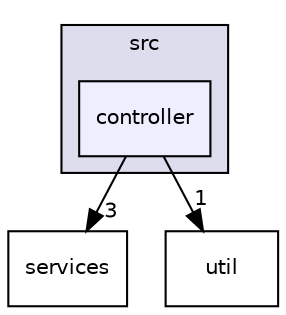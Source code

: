 digraph "rest-server/src/controller" {
  compound=true
  node [ fontsize="10", fontname="Helvetica"];
  edge [ labelfontsize="10", labelfontname="Helvetica"];
  subgraph clusterdir_33f089569be8def10cd5f057d74ff592 {
    graph [ bgcolor="#ddddee", pencolor="black", label="src" fontname="Helvetica", fontsize="10", URL="dir_33f089569be8def10cd5f057d74ff592.html"]
  dir_444e6c0f25430e7a3ce45fcdb9fb749e [shape=box, label="controller", style="filled", fillcolor="#eeeeff", pencolor="black", URL="dir_444e6c0f25430e7a3ce45fcdb9fb749e.html"];
  }
  dir_437cb73d22b85714158363a731fa7dd5 [shape=box label="services" URL="dir_437cb73d22b85714158363a731fa7dd5.html"];
  dir_0e47ea8993126b27d06368614464a189 [shape=box label="util" URL="dir_0e47ea8993126b27d06368614464a189.html"];
  dir_444e6c0f25430e7a3ce45fcdb9fb749e->dir_437cb73d22b85714158363a731fa7dd5 [headlabel="3", labeldistance=1.5 headhref="dir_000002_000005.html"];
  dir_444e6c0f25430e7a3ce45fcdb9fb749e->dir_0e47ea8993126b27d06368614464a189 [headlabel="1", labeldistance=1.5 headhref="dir_000002_000006.html"];
}
